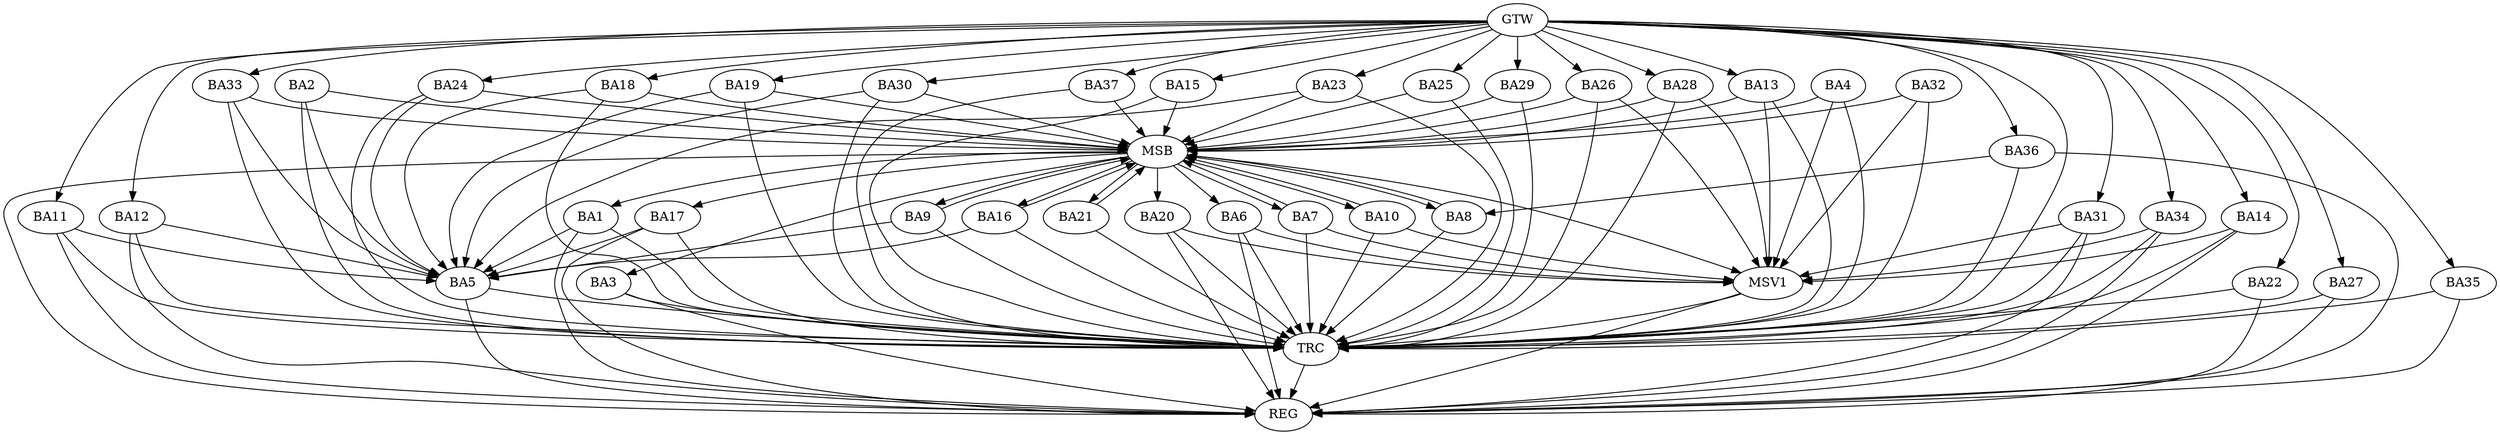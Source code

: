 strict digraph G {
  BA1 [ label="BA1" ];
  BA2 [ label="BA2" ];
  BA3 [ label="BA3" ];
  BA4 [ label="BA4" ];
  BA5 [ label="BA5" ];
  BA6 [ label="BA6" ];
  BA7 [ label="BA7" ];
  BA8 [ label="BA8" ];
  BA9 [ label="BA9" ];
  BA10 [ label="BA10" ];
  BA11 [ label="BA11" ];
  BA12 [ label="BA12" ];
  BA13 [ label="BA13" ];
  BA14 [ label="BA14" ];
  BA15 [ label="BA15" ];
  BA16 [ label="BA16" ];
  BA17 [ label="BA17" ];
  BA18 [ label="BA18" ];
  BA19 [ label="BA19" ];
  BA20 [ label="BA20" ];
  BA21 [ label="BA21" ];
  BA22 [ label="BA22" ];
  BA23 [ label="BA23" ];
  BA24 [ label="BA24" ];
  BA25 [ label="BA25" ];
  BA26 [ label="BA26" ];
  BA27 [ label="BA27" ];
  BA28 [ label="BA28" ];
  BA29 [ label="BA29" ];
  BA30 [ label="BA30" ];
  BA31 [ label="BA31" ];
  BA32 [ label="BA32" ];
  BA33 [ label="BA33" ];
  BA34 [ label="BA34" ];
  BA35 [ label="BA35" ];
  BA36 [ label="BA36" ];
  BA37 [ label="BA37" ];
  GTW [ label="GTW" ];
  REG [ label="REG" ];
  MSB [ label="MSB" ];
  TRC [ label="TRC" ];
  MSV1 [ label="MSV1" ];
  BA36 -> BA8;
  GTW -> BA11;
  GTW -> BA12;
  GTW -> BA13;
  GTW -> BA14;
  GTW -> BA15;
  GTW -> BA18;
  GTW -> BA19;
  GTW -> BA22;
  GTW -> BA23;
  GTW -> BA24;
  GTW -> BA25;
  GTW -> BA26;
  GTW -> BA27;
  GTW -> BA28;
  GTW -> BA29;
  GTW -> BA30;
  GTW -> BA31;
  GTW -> BA33;
  GTW -> BA34;
  GTW -> BA35;
  GTW -> BA36;
  GTW -> BA37;
  BA1 -> REG;
  BA3 -> REG;
  BA5 -> REG;
  BA6 -> REG;
  BA11 -> REG;
  BA12 -> REG;
  BA14 -> REG;
  BA17 -> REG;
  BA20 -> REG;
  BA22 -> REG;
  BA27 -> REG;
  BA31 -> REG;
  BA34 -> REG;
  BA35 -> REG;
  BA36 -> REG;
  BA2 -> MSB;
  MSB -> BA1;
  MSB -> REG;
  BA4 -> MSB;
  MSB -> BA3;
  BA7 -> MSB;
  BA8 -> MSB;
  MSB -> BA6;
  BA9 -> MSB;
  BA10 -> MSB;
  BA13 -> MSB;
  MSB -> BA10;
  BA15 -> MSB;
  MSB -> BA9;
  BA16 -> MSB;
  BA18 -> MSB;
  BA19 -> MSB;
  MSB -> BA8;
  BA21 -> MSB;
  MSB -> BA7;
  BA23 -> MSB;
  MSB -> BA20;
  BA24 -> MSB;
  BA25 -> MSB;
  BA26 -> MSB;
  BA28 -> MSB;
  MSB -> BA21;
  BA29 -> MSB;
  MSB -> BA17;
  BA30 -> MSB;
  MSB -> BA16;
  BA32 -> MSB;
  BA33 -> MSB;
  BA37 -> MSB;
  BA1 -> TRC;
  BA2 -> TRC;
  BA3 -> TRC;
  BA4 -> TRC;
  BA5 -> TRC;
  BA6 -> TRC;
  BA7 -> TRC;
  BA8 -> TRC;
  BA9 -> TRC;
  BA10 -> TRC;
  BA11 -> TRC;
  BA12 -> TRC;
  BA13 -> TRC;
  BA14 -> TRC;
  BA15 -> TRC;
  BA16 -> TRC;
  BA17 -> TRC;
  BA18 -> TRC;
  BA19 -> TRC;
  BA20 -> TRC;
  BA21 -> TRC;
  BA22 -> TRC;
  BA23 -> TRC;
  BA24 -> TRC;
  BA25 -> TRC;
  BA26 -> TRC;
  BA27 -> TRC;
  BA28 -> TRC;
  BA29 -> TRC;
  BA30 -> TRC;
  BA31 -> TRC;
  BA32 -> TRC;
  BA33 -> TRC;
  BA34 -> TRC;
  BA35 -> TRC;
  BA36 -> TRC;
  BA37 -> TRC;
  GTW -> TRC;
  TRC -> REG;
  BA1 -> BA5;
  BA23 -> BA5;
  BA18 -> BA5;
  BA9 -> BA5;
  BA33 -> BA5;
  BA24 -> BA5;
  BA11 -> BA5;
  BA2 -> BA5;
  BA17 -> BA5;
  BA19 -> BA5;
  BA12 -> BA5;
  BA30 -> BA5;
  BA16 -> BA5;
  BA6 -> MSV1;
  BA14 -> MSV1;
  BA20 -> MSV1;
  BA31 -> MSV1;
  MSB -> MSV1;
  BA7 -> MSV1;
  BA34 -> MSV1;
  BA13 -> MSV1;
  BA10 -> MSV1;
  BA4 -> MSV1;
  BA26 -> MSV1;
  BA32 -> MSV1;
  BA28 -> MSV1;
  MSV1 -> REG;
  MSV1 -> TRC;
}
